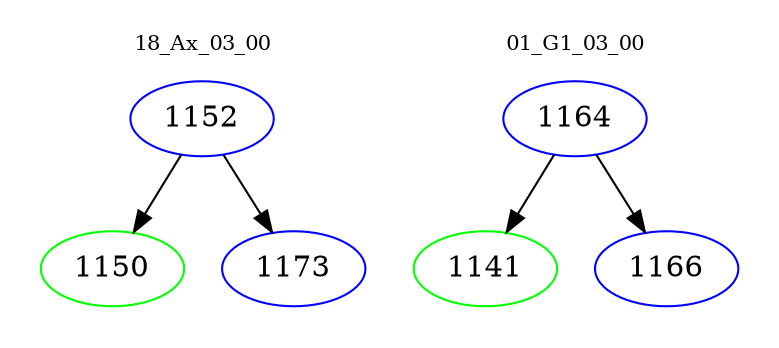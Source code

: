digraph{
subgraph cluster_0 {
color = white
label = "18_Ax_03_00";
fontsize=10;
T0_1152 [label="1152", color="blue"]
T0_1152 -> T0_1150 [color="black"]
T0_1150 [label="1150", color="green"]
T0_1152 -> T0_1173 [color="black"]
T0_1173 [label="1173", color="blue"]
}
subgraph cluster_1 {
color = white
label = "01_G1_03_00";
fontsize=10;
T1_1164 [label="1164", color="blue"]
T1_1164 -> T1_1141 [color="black"]
T1_1141 [label="1141", color="green"]
T1_1164 -> T1_1166 [color="black"]
T1_1166 [label="1166", color="blue"]
}
}

